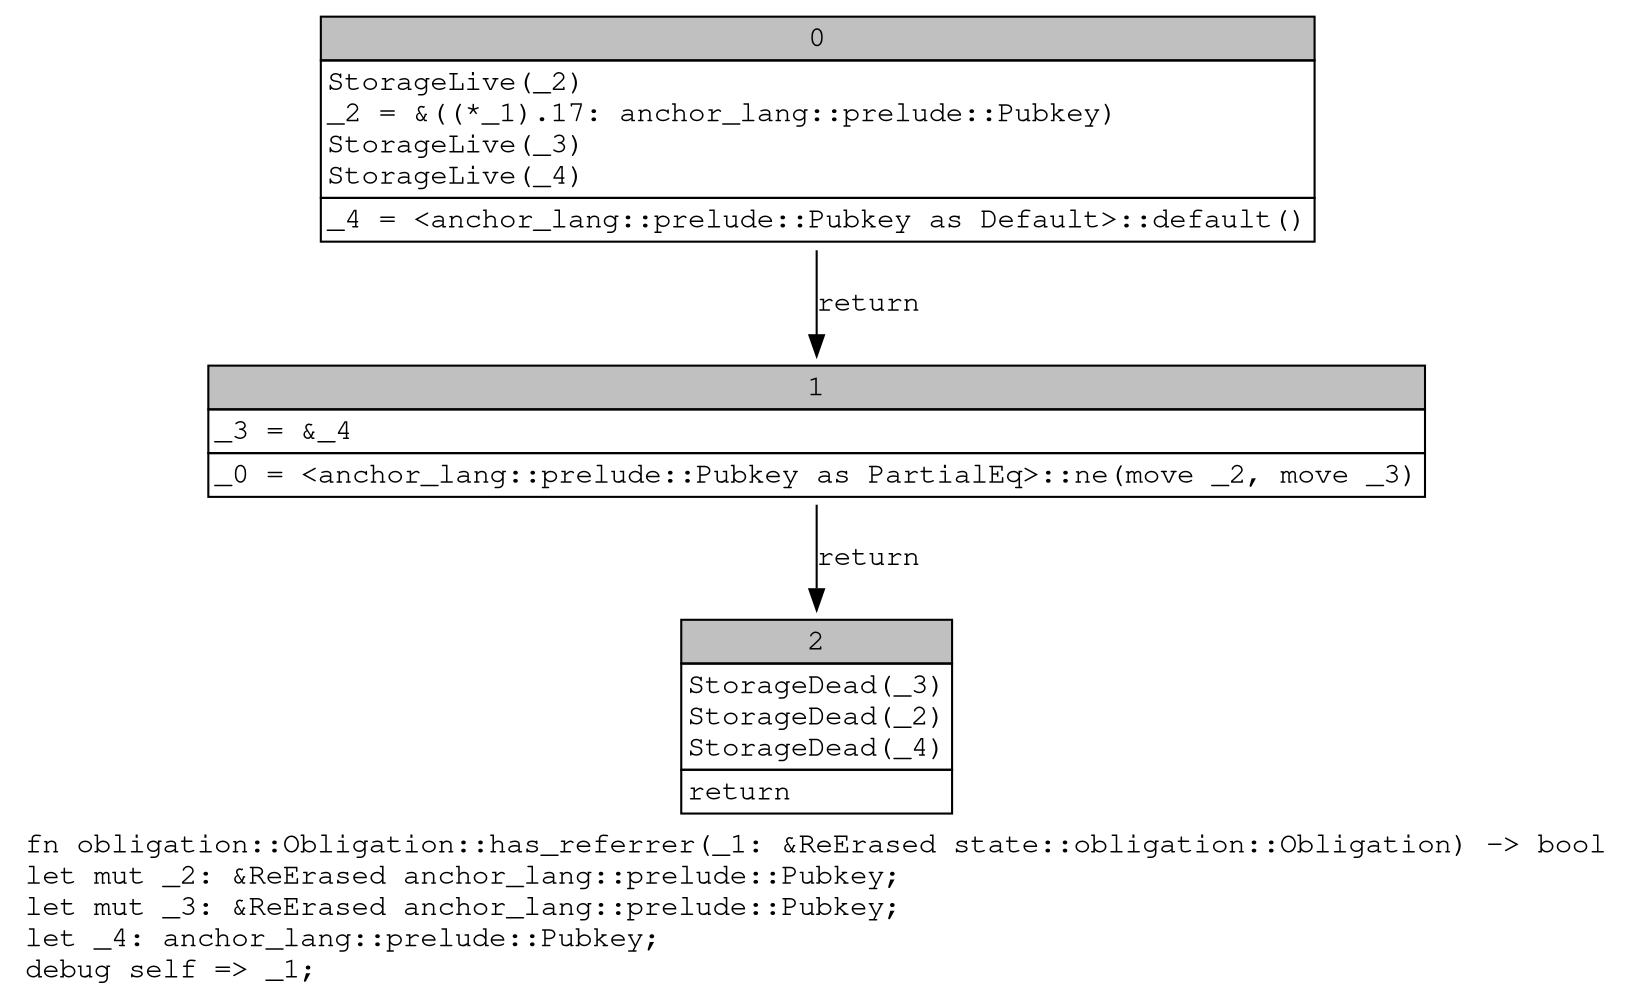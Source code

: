 digraph Mir_0_1704 {
    graph [fontname="Courier, monospace"];
    node [fontname="Courier, monospace"];
    edge [fontname="Courier, monospace"];
    label=<fn obligation::Obligation::has_referrer(_1: &amp;ReErased state::obligation::Obligation) -&gt; bool<br align="left"/>let mut _2: &amp;ReErased anchor_lang::prelude::Pubkey;<br align="left"/>let mut _3: &amp;ReErased anchor_lang::prelude::Pubkey;<br align="left"/>let _4: anchor_lang::prelude::Pubkey;<br align="left"/>debug self =&gt; _1;<br align="left"/>>;
    bb0__0_1704 [shape="none", label=<<table border="0" cellborder="1" cellspacing="0"><tr><td bgcolor="gray" align="center" colspan="1">0</td></tr><tr><td align="left" balign="left">StorageLive(_2)<br/>_2 = &amp;((*_1).17: anchor_lang::prelude::Pubkey)<br/>StorageLive(_3)<br/>StorageLive(_4)<br/></td></tr><tr><td align="left">_4 = &lt;anchor_lang::prelude::Pubkey as Default&gt;::default()</td></tr></table>>];
    bb1__0_1704 [shape="none", label=<<table border="0" cellborder="1" cellspacing="0"><tr><td bgcolor="gray" align="center" colspan="1">1</td></tr><tr><td align="left" balign="left">_3 = &amp;_4<br/></td></tr><tr><td align="left">_0 = &lt;anchor_lang::prelude::Pubkey as PartialEq&gt;::ne(move _2, move _3)</td></tr></table>>];
    bb2__0_1704 [shape="none", label=<<table border="0" cellborder="1" cellspacing="0"><tr><td bgcolor="gray" align="center" colspan="1">2</td></tr><tr><td align="left" balign="left">StorageDead(_3)<br/>StorageDead(_2)<br/>StorageDead(_4)<br/></td></tr><tr><td align="left">return</td></tr></table>>];
    bb0__0_1704 -> bb1__0_1704 [label="return"];
    bb1__0_1704 -> bb2__0_1704 [label="return"];
}
